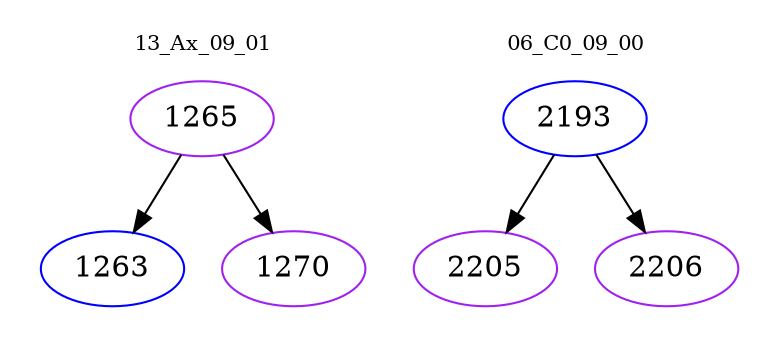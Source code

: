 digraph{
subgraph cluster_0 {
color = white
label = "13_Ax_09_01";
fontsize=10;
T0_1265 [label="1265", color="purple"]
T0_1265 -> T0_1263 [color="black"]
T0_1263 [label="1263", color="blue"]
T0_1265 -> T0_1270 [color="black"]
T0_1270 [label="1270", color="purple"]
}
subgraph cluster_1 {
color = white
label = "06_C0_09_00";
fontsize=10;
T1_2193 [label="2193", color="blue"]
T1_2193 -> T1_2205 [color="black"]
T1_2205 [label="2205", color="purple"]
T1_2193 -> T1_2206 [color="black"]
T1_2206 [label="2206", color="purple"]
}
}
